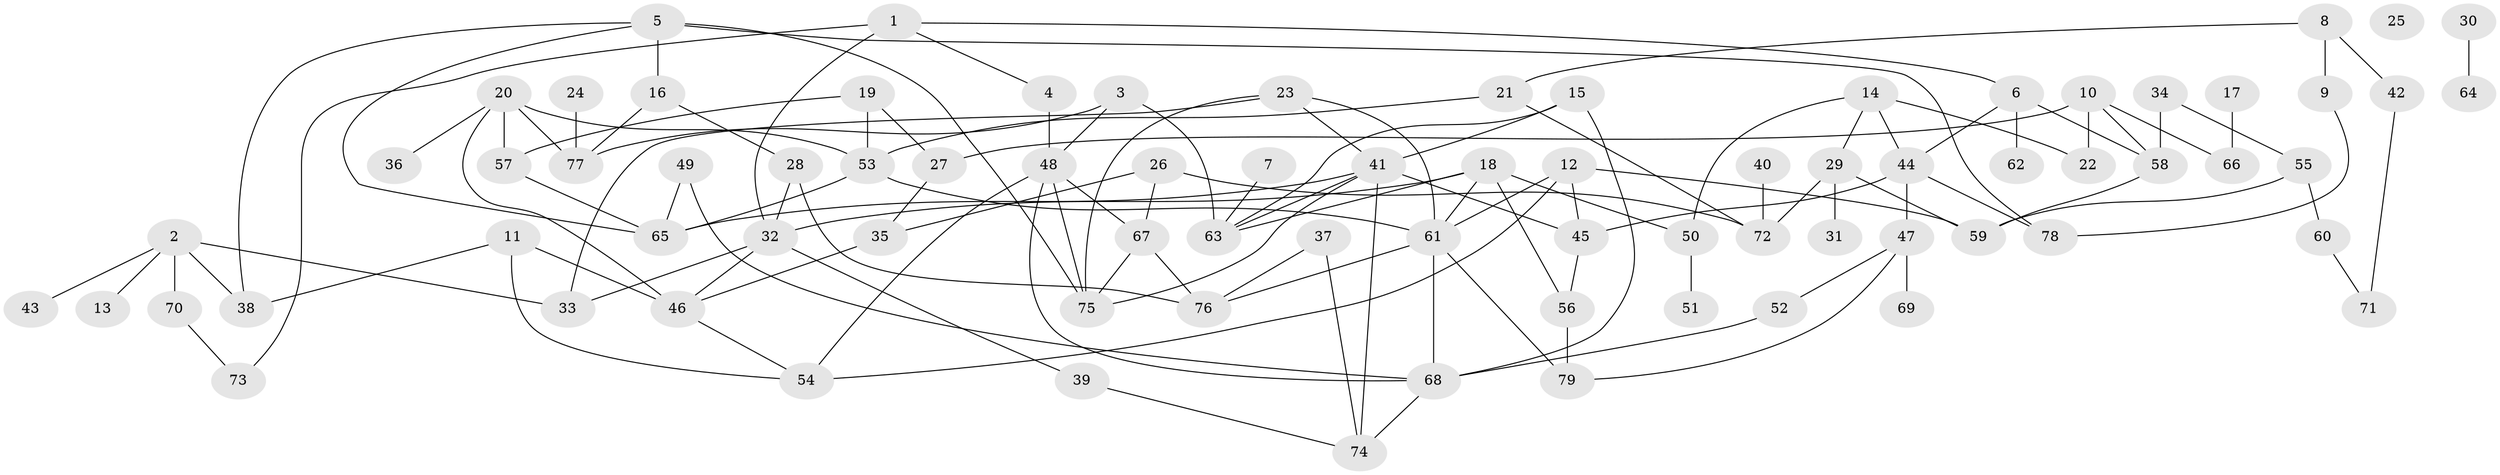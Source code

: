 // coarse degree distribution, {9: 0.06451612903225806, 3: 0.22580645161290322, 8: 0.06451612903225806, 1: 0.22580645161290322, 7: 0.0967741935483871, 6: 0.16129032258064516, 12: 0.03225806451612903, 5: 0.03225806451612903, 0: 0.03225806451612903, 4: 0.03225806451612903, 2: 0.03225806451612903}
// Generated by graph-tools (version 1.1) at 2025/16/03/04/25 18:16:31]
// undirected, 79 vertices, 124 edges
graph export_dot {
graph [start="1"]
  node [color=gray90,style=filled];
  1;
  2;
  3;
  4;
  5;
  6;
  7;
  8;
  9;
  10;
  11;
  12;
  13;
  14;
  15;
  16;
  17;
  18;
  19;
  20;
  21;
  22;
  23;
  24;
  25;
  26;
  27;
  28;
  29;
  30;
  31;
  32;
  33;
  34;
  35;
  36;
  37;
  38;
  39;
  40;
  41;
  42;
  43;
  44;
  45;
  46;
  47;
  48;
  49;
  50;
  51;
  52;
  53;
  54;
  55;
  56;
  57;
  58;
  59;
  60;
  61;
  62;
  63;
  64;
  65;
  66;
  67;
  68;
  69;
  70;
  71;
  72;
  73;
  74;
  75;
  76;
  77;
  78;
  79;
  1 -- 4;
  1 -- 6;
  1 -- 32;
  1 -- 73;
  2 -- 13;
  2 -- 33;
  2 -- 38;
  2 -- 43;
  2 -- 70;
  3 -- 48;
  3 -- 63;
  3 -- 77;
  4 -- 48;
  5 -- 16;
  5 -- 38;
  5 -- 65;
  5 -- 75;
  5 -- 78;
  6 -- 44;
  6 -- 58;
  6 -- 62;
  7 -- 63;
  8 -- 9;
  8 -- 21;
  8 -- 42;
  9 -- 78;
  10 -- 22;
  10 -- 27;
  10 -- 58;
  10 -- 66;
  11 -- 38;
  11 -- 46;
  11 -- 54;
  12 -- 45;
  12 -- 54;
  12 -- 59;
  12 -- 61;
  14 -- 22;
  14 -- 29;
  14 -- 44;
  14 -- 50;
  15 -- 41;
  15 -- 63;
  15 -- 68;
  16 -- 28;
  16 -- 77;
  17 -- 66;
  18 -- 32;
  18 -- 50;
  18 -- 56;
  18 -- 61;
  18 -- 63;
  19 -- 27;
  19 -- 53;
  19 -- 57;
  20 -- 36;
  20 -- 46;
  20 -- 53;
  20 -- 57;
  20 -- 77;
  21 -- 53;
  21 -- 72;
  23 -- 33;
  23 -- 41;
  23 -- 61;
  23 -- 75;
  24 -- 77;
  26 -- 35;
  26 -- 67;
  26 -- 72;
  27 -- 35;
  28 -- 32;
  28 -- 76;
  29 -- 31;
  29 -- 59;
  29 -- 72;
  30 -- 64;
  32 -- 33;
  32 -- 39;
  32 -- 46;
  34 -- 55;
  34 -- 58;
  35 -- 46;
  37 -- 74;
  37 -- 76;
  39 -- 74;
  40 -- 72;
  41 -- 45;
  41 -- 63;
  41 -- 65;
  41 -- 74;
  41 -- 75;
  42 -- 71;
  44 -- 45;
  44 -- 47;
  44 -- 78;
  45 -- 56;
  46 -- 54;
  47 -- 52;
  47 -- 69;
  47 -- 79;
  48 -- 54;
  48 -- 67;
  48 -- 68;
  48 -- 75;
  49 -- 65;
  49 -- 68;
  50 -- 51;
  52 -- 68;
  53 -- 61;
  53 -- 65;
  55 -- 59;
  55 -- 60;
  56 -- 79;
  57 -- 65;
  58 -- 59;
  60 -- 71;
  61 -- 68;
  61 -- 76;
  61 -- 79;
  67 -- 75;
  67 -- 76;
  68 -- 74;
  70 -- 73;
}
